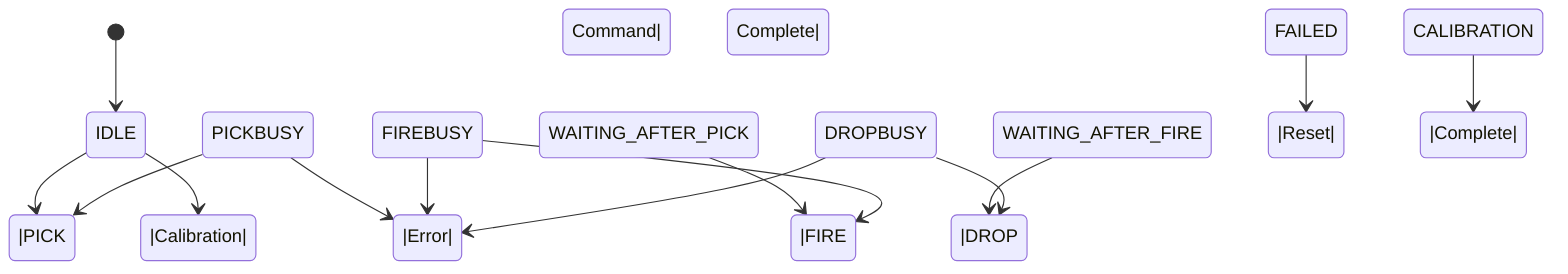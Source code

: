 stateDiagram-v2
    [*] --> IDLE

    %% AIQS Module Status Transitions
    IDLE -->|PICK Command| PICKBUSY
    PICKBUSY -->|PICK Complete| WAITING_AFTER_PICK
    WAITING_AFTER_PICK -->|FIRE Command| FIREBUSY
    FIREBUSY -->|FIRE Complete| WAITING_AFTER_FIRE
    WAITING_AFTER_FIRE -->|DROP Command| DROPBUSY
    DROPBUSY -->|DROP Complete| IDLE

    %% Error States
    PICKBUSY -->|Error| FAILED
    FIREBUSY -->|Error| FAILED
    DROPBUSY -->|Error| FAILED
    FAILED -->|Reset| IDLE

    %% Calibration
    IDLE -->|Calibration| CALIBRATION
    CALIBRATION -->|Complete| IDLE